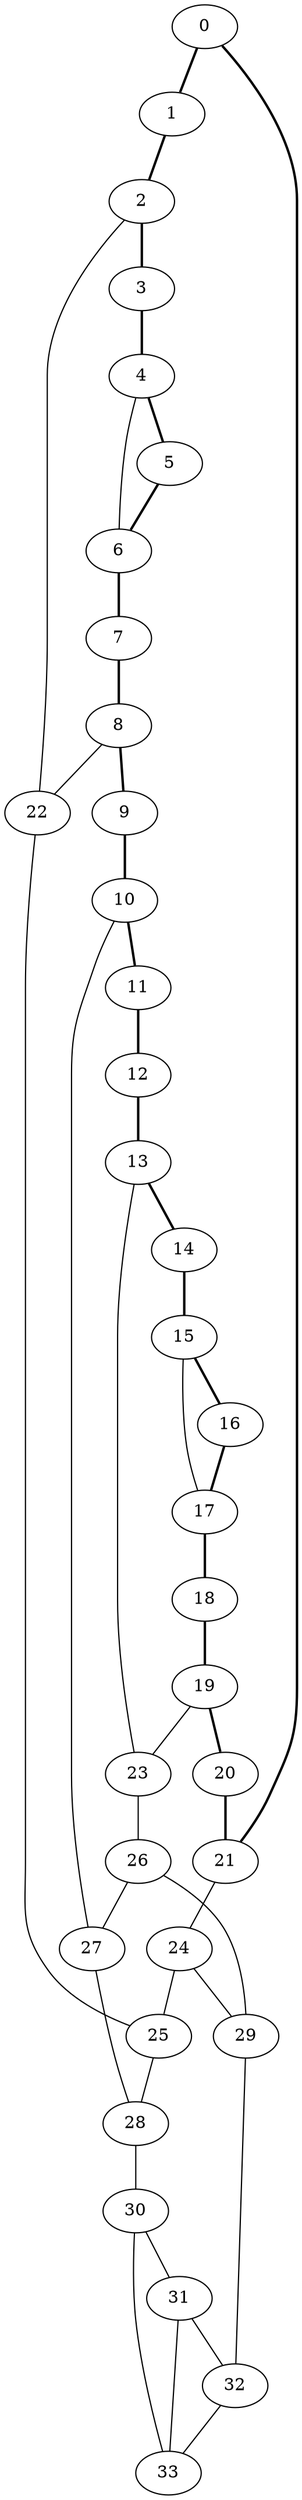 graph G {
0 [ pos = " 5.83,0.00!" ];
0 -- 1[style=bold];
0 -- 21[style=bold];
1 [ pos = " 5.59,1.64!" ];
1 -- 2[style=bold];
2 [ pos = " 4.91,3.15!" ];
2 -- 3[style=bold];
2 -- 22;
3 [ pos = " 3.82,4.41!" ];
3 -- 4[style=bold];
4 [ pos = " 2.42,5.30!" ];
4 -- 5[style=bold];
4 -- 6;
5 [ pos = " 0.83,5.77!" ];
5 -- 6[style=bold];
6 [ pos = " -0.83,5.77!" ];
6 -- 7[style=bold];
7 [ pos = " -2.42,5.30!" ];
7 -- 8[style=bold];
8 [ pos = " -3.82,4.41!" ];
8 -- 9[style=bold];
8 -- 22;
9 [ pos = " -4.91,3.15!" ];
9 -- 10[style=bold];
10 [ pos = " -5.59,1.64!" ];
10 -- 11[style=bold];
10 -- 27;
11 [ pos = " -5.83,0.00!" ];
11 -- 12[style=bold];
12 [ pos = " -5.59,-1.64!" ];
12 -- 13[style=bold];
13 [ pos = " -4.91,-3.15!" ];
13 -- 14[style=bold];
13 -- 23;
14 [ pos = " -3.82,-4.41!" ];
14 -- 15[style=bold];
15 [ pos = " -2.42,-5.30!" ];
15 -- 16[style=bold];
15 -- 17;
16 [ pos = " -0.83,-5.77!" ];
16 -- 17[style=bold];
17 [ pos = " 0.83,-5.77!" ];
17 -- 18[style=bold];
18 [ pos = " 2.42,-5.30!" ];
18 -- 19[style=bold];
19 [ pos = " 3.82,-4.41!" ];
19 -- 20[style=bold];
19 -- 23;
20 [ pos = " 4.91,-3.15!" ];
20 -- 21[style=bold];
21 [ pos = " 5.59,-1.64!" ];
21 -- 24;
22 -- 25;
23 -- 26;
24 -- 25;
24 -- 29;
25 -- 28;
26 -- 27;
26 -- 29;
27 -- 28;
28 -- 30;
29 -- 32;
30 -- 31;
30 -- 33;
31 -- 32;
31 -- 33;
32 -- 33;
}
